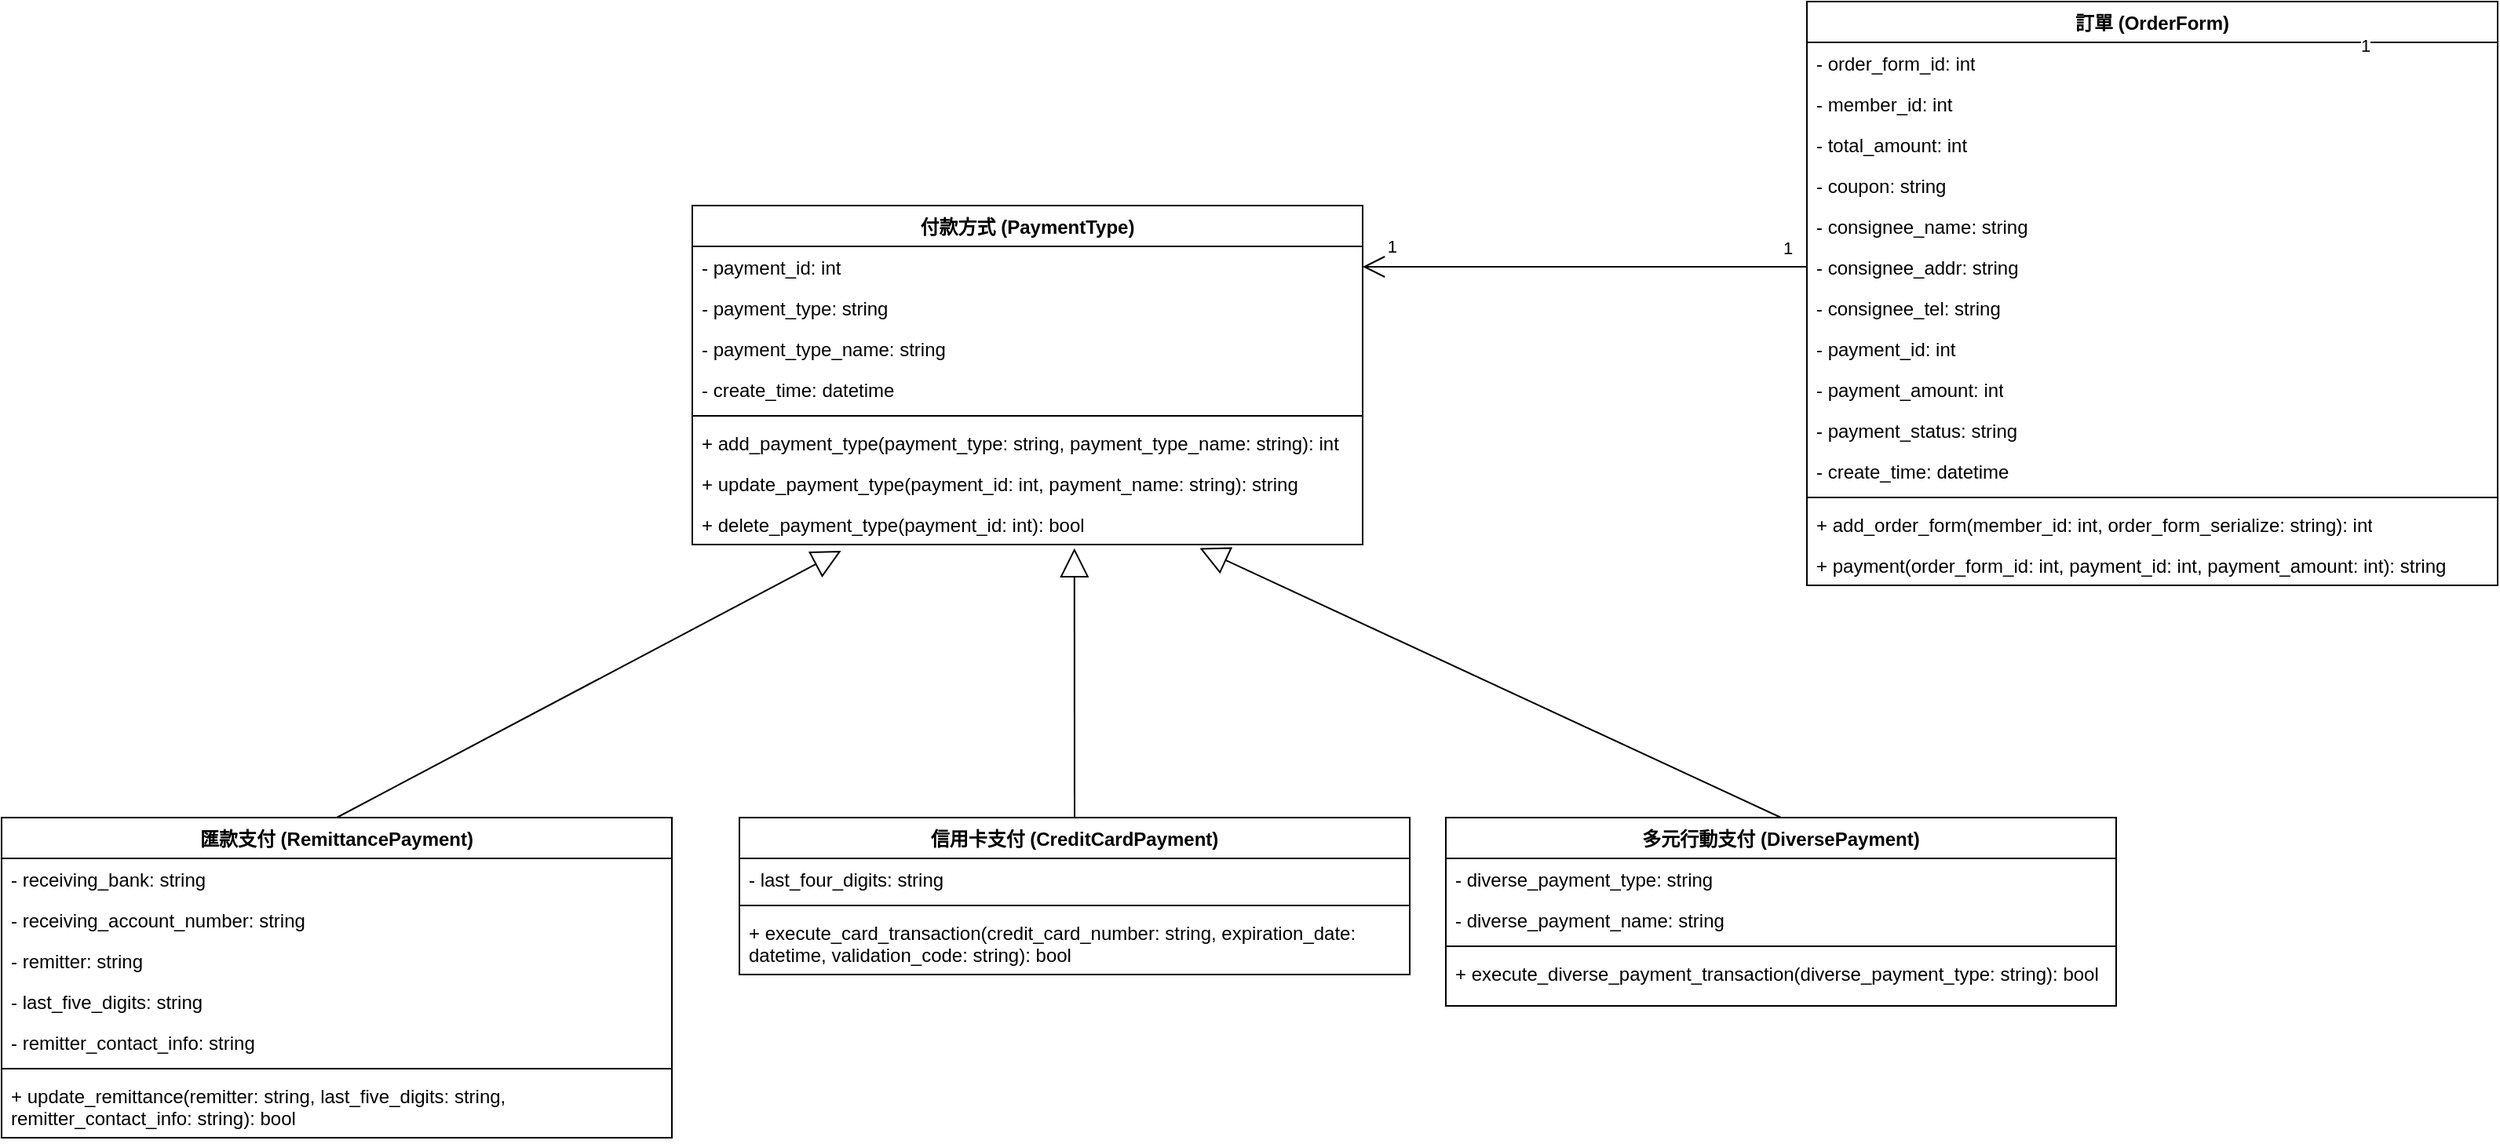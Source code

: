 <mxfile version="25.0.1">
  <diagram name="第 1 页" id="kN2KPB9RIJx70werJEgm">
    <mxGraphModel dx="2049" dy="1054" grid="1" gridSize="10" guides="1" tooltips="1" connect="1" arrows="1" fold="1" page="1" pageScale="1" pageWidth="1169" pageHeight="1654" math="0" shadow="0">
      <root>
        <mxCell id="0" />
        <mxCell id="1" parent="0" />
        <mxCell id="q0TdbtP4-X2V0STU8fqp-1" value="訂單 (OrderForm)" style="swimlane;fontStyle=1;align=center;verticalAlign=top;childLayout=stackLayout;horizontal=1;startSize=26;horizontalStack=0;resizeParent=1;resizeParentMax=0;resizeLast=0;collapsible=1;marginBottom=0;whiteSpace=wrap;html=1;" vertex="1" parent="1">
          <mxGeometry x="1490" y="210" width="440" height="372" as="geometry">
            <mxRectangle x="200" y="140" width="160" height="40" as="alternateBounds" />
          </mxGeometry>
        </mxCell>
        <mxCell id="q0TdbtP4-X2V0STU8fqp-2" value="- order_form_id: int" style="text;strokeColor=none;fillColor=none;align=left;verticalAlign=top;spacingLeft=4;spacingRight=4;overflow=hidden;rotatable=0;points=[[0,0.5],[1,0.5]];portConstraint=eastwest;whiteSpace=wrap;html=1;" vertex="1" parent="q0TdbtP4-X2V0STU8fqp-1">
          <mxGeometry y="26" width="440" height="26" as="geometry" />
        </mxCell>
        <mxCell id="q0TdbtP4-X2V0STU8fqp-3" value="- member_id: int" style="text;strokeColor=none;fillColor=none;align=left;verticalAlign=top;spacingLeft=4;spacingRight=4;overflow=hidden;rotatable=0;points=[[0,0.5],[1,0.5]];portConstraint=eastwest;whiteSpace=wrap;html=1;" vertex="1" parent="q0TdbtP4-X2V0STU8fqp-1">
          <mxGeometry y="52" width="440" height="26" as="geometry" />
        </mxCell>
        <mxCell id="q0TdbtP4-X2V0STU8fqp-4" value="- total_amount: int" style="text;strokeColor=none;fillColor=none;align=left;verticalAlign=top;spacingLeft=4;spacingRight=4;overflow=hidden;rotatable=0;points=[[0,0.5],[1,0.5]];portConstraint=eastwest;whiteSpace=wrap;html=1;" vertex="1" parent="q0TdbtP4-X2V0STU8fqp-1">
          <mxGeometry y="78" width="440" height="26" as="geometry" />
        </mxCell>
        <mxCell id="q0TdbtP4-X2V0STU8fqp-5" value="- coupon: string" style="text;strokeColor=none;fillColor=none;align=left;verticalAlign=top;spacingLeft=4;spacingRight=4;overflow=hidden;rotatable=0;points=[[0,0.5],[1,0.5]];portConstraint=eastwest;whiteSpace=wrap;html=1;" vertex="1" parent="q0TdbtP4-X2V0STU8fqp-1">
          <mxGeometry y="104" width="440" height="26" as="geometry" />
        </mxCell>
        <mxCell id="q0TdbtP4-X2V0STU8fqp-6" value="- consignee_name: string" style="text;strokeColor=none;fillColor=none;align=left;verticalAlign=top;spacingLeft=4;spacingRight=4;overflow=hidden;rotatable=0;points=[[0,0.5],[1,0.5]];portConstraint=eastwest;whiteSpace=wrap;html=1;" vertex="1" parent="q0TdbtP4-X2V0STU8fqp-1">
          <mxGeometry y="130" width="440" height="26" as="geometry" />
        </mxCell>
        <mxCell id="q0TdbtP4-X2V0STU8fqp-7" value="- consignee_addr: string" style="text;strokeColor=none;fillColor=none;align=left;verticalAlign=top;spacingLeft=4;spacingRight=4;overflow=hidden;rotatable=0;points=[[0,0.5],[1,0.5]];portConstraint=eastwest;whiteSpace=wrap;html=1;" vertex="1" parent="q0TdbtP4-X2V0STU8fqp-1">
          <mxGeometry y="156" width="440" height="26" as="geometry" />
        </mxCell>
        <mxCell id="q0TdbtP4-X2V0STU8fqp-8" value="- consignee_tel: string" style="text;strokeColor=none;fillColor=none;align=left;verticalAlign=top;spacingLeft=4;spacingRight=4;overflow=hidden;rotatable=0;points=[[0,0.5],[1,0.5]];portConstraint=eastwest;whiteSpace=wrap;html=1;" vertex="1" parent="q0TdbtP4-X2V0STU8fqp-1">
          <mxGeometry y="182" width="440" height="26" as="geometry" />
        </mxCell>
        <mxCell id="q0TdbtP4-X2V0STU8fqp-9" value="- payment_id: int" style="text;strokeColor=none;fillColor=none;align=left;verticalAlign=top;spacingLeft=4;spacingRight=4;overflow=hidden;rotatable=0;points=[[0,0.5],[1,0.5]];portConstraint=eastwest;whiteSpace=wrap;html=1;" vertex="1" parent="q0TdbtP4-X2V0STU8fqp-1">
          <mxGeometry y="208" width="440" height="26" as="geometry" />
        </mxCell>
        <mxCell id="q0TdbtP4-X2V0STU8fqp-10" value="- payment_amount: int" style="text;strokeColor=none;fillColor=none;align=left;verticalAlign=top;spacingLeft=4;spacingRight=4;overflow=hidden;rotatable=0;points=[[0,0.5],[1,0.5]];portConstraint=eastwest;whiteSpace=wrap;html=1;" vertex="1" parent="q0TdbtP4-X2V0STU8fqp-1">
          <mxGeometry y="234" width="440" height="26" as="geometry" />
        </mxCell>
        <mxCell id="q0TdbtP4-X2V0STU8fqp-11" value="- payment_status: string" style="text;strokeColor=none;fillColor=none;align=left;verticalAlign=top;spacingLeft=4;spacingRight=4;overflow=hidden;rotatable=0;points=[[0,0.5],[1,0.5]];portConstraint=eastwest;whiteSpace=wrap;html=1;" vertex="1" parent="q0TdbtP4-X2V0STU8fqp-1">
          <mxGeometry y="260" width="440" height="26" as="geometry" />
        </mxCell>
        <mxCell id="q0TdbtP4-X2V0STU8fqp-12" value="- create_time: datetime" style="text;strokeColor=none;fillColor=none;align=left;verticalAlign=top;spacingLeft=4;spacingRight=4;overflow=hidden;rotatable=0;points=[[0,0.5],[1,0.5]];portConstraint=eastwest;whiteSpace=wrap;html=1;" vertex="1" parent="q0TdbtP4-X2V0STU8fqp-1">
          <mxGeometry y="286" width="440" height="26" as="geometry" />
        </mxCell>
        <mxCell id="q0TdbtP4-X2V0STU8fqp-13" value="" style="line;strokeWidth=1;fillColor=none;align=left;verticalAlign=middle;spacingTop=-1;spacingLeft=3;spacingRight=3;rotatable=0;labelPosition=right;points=[];portConstraint=eastwest;strokeColor=inherit;" vertex="1" parent="q0TdbtP4-X2V0STU8fqp-1">
          <mxGeometry y="312" width="440" height="8" as="geometry" />
        </mxCell>
        <mxCell id="q0TdbtP4-X2V0STU8fqp-14" value="+ add_order_form(member_id: int, order_form_serialize: string): int" style="text;strokeColor=none;fillColor=none;align=left;verticalAlign=top;spacingLeft=4;spacingRight=4;overflow=hidden;rotatable=0;points=[[0,0.5],[1,0.5]];portConstraint=eastwest;whiteSpace=wrap;html=1;" vertex="1" parent="q0TdbtP4-X2V0STU8fqp-1">
          <mxGeometry y="320" width="440" height="26" as="geometry" />
        </mxCell>
        <mxCell id="q0TdbtP4-X2V0STU8fqp-15" value="+ payment(order_form_id: int, payment_id: int, payment_amount: int): string" style="text;strokeColor=none;fillColor=none;align=left;verticalAlign=top;spacingLeft=4;spacingRight=4;overflow=hidden;rotatable=0;points=[[0,0.5],[1,0.5]];portConstraint=eastwest;whiteSpace=wrap;html=1;" vertex="1" parent="q0TdbtP4-X2V0STU8fqp-1">
          <mxGeometry y="346" width="440" height="26" as="geometry" />
        </mxCell>
        <mxCell id="q0TdbtP4-X2V0STU8fqp-16" value="1" style="edgeLabel;resizable=0;html=1;align=left;verticalAlign=bottom;" connectable="0" vertex="1" parent="1">
          <mxGeometry x="1841" y="246" as="geometry" />
        </mxCell>
        <mxCell id="q0TdbtP4-X2V0STU8fqp-17" value="付款方式 (PaymentType)" style="swimlane;fontStyle=1;align=center;verticalAlign=top;childLayout=stackLayout;horizontal=1;startSize=26;horizontalStack=0;resizeParent=1;resizeParentMax=0;resizeLast=0;collapsible=1;marginBottom=0;whiteSpace=wrap;html=1;" vertex="1" parent="1">
          <mxGeometry x="780" y="340" width="427" height="216" as="geometry">
            <mxRectangle x="200" y="140" width="160" height="40" as="alternateBounds" />
          </mxGeometry>
        </mxCell>
        <mxCell id="q0TdbtP4-X2V0STU8fqp-18" value="- payment_id: int" style="text;strokeColor=none;fillColor=none;align=left;verticalAlign=top;spacingLeft=4;spacingRight=4;overflow=hidden;rotatable=0;points=[[0,0.5],[1,0.5]];portConstraint=eastwest;whiteSpace=wrap;html=1;" vertex="1" parent="q0TdbtP4-X2V0STU8fqp-17">
          <mxGeometry y="26" width="427" height="26" as="geometry" />
        </mxCell>
        <mxCell id="q0TdbtP4-X2V0STU8fqp-19" value="- payment_type: string" style="text;strokeColor=none;fillColor=none;align=left;verticalAlign=top;spacingLeft=4;spacingRight=4;overflow=hidden;rotatable=0;points=[[0,0.5],[1,0.5]];portConstraint=eastwest;whiteSpace=wrap;html=1;" vertex="1" parent="q0TdbtP4-X2V0STU8fqp-17">
          <mxGeometry y="52" width="427" height="26" as="geometry" />
        </mxCell>
        <mxCell id="q0TdbtP4-X2V0STU8fqp-20" value="- payment_type_name: string" style="text;strokeColor=none;fillColor=none;align=left;verticalAlign=top;spacingLeft=4;spacingRight=4;overflow=hidden;rotatable=0;points=[[0,0.5],[1,0.5]];portConstraint=eastwest;whiteSpace=wrap;html=1;" vertex="1" parent="q0TdbtP4-X2V0STU8fqp-17">
          <mxGeometry y="78" width="427" height="26" as="geometry" />
        </mxCell>
        <mxCell id="q0TdbtP4-X2V0STU8fqp-21" value="- create_time: datetime" style="text;strokeColor=none;fillColor=none;align=left;verticalAlign=top;spacingLeft=4;spacingRight=4;overflow=hidden;rotatable=0;points=[[0,0.5],[1,0.5]];portConstraint=eastwest;whiteSpace=wrap;html=1;" vertex="1" parent="q0TdbtP4-X2V0STU8fqp-17">
          <mxGeometry y="104" width="427" height="26" as="geometry" />
        </mxCell>
        <mxCell id="q0TdbtP4-X2V0STU8fqp-22" value="" style="line;strokeWidth=1;fillColor=none;align=left;verticalAlign=middle;spacingTop=-1;spacingLeft=3;spacingRight=3;rotatable=0;labelPosition=right;points=[];portConstraint=eastwest;strokeColor=inherit;" vertex="1" parent="q0TdbtP4-X2V0STU8fqp-17">
          <mxGeometry y="130" width="427" height="8" as="geometry" />
        </mxCell>
        <mxCell id="q0TdbtP4-X2V0STU8fqp-23" value="+ add_payment_type(payment_type: string, payment_type_name: string): int" style="text;strokeColor=none;fillColor=none;align=left;verticalAlign=top;spacingLeft=4;spacingRight=4;overflow=hidden;rotatable=0;points=[[0,0.5],[1,0.5]];portConstraint=eastwest;whiteSpace=wrap;html=1;" vertex="1" parent="q0TdbtP4-X2V0STU8fqp-17">
          <mxGeometry y="138" width="427" height="26" as="geometry" />
        </mxCell>
        <mxCell id="q0TdbtP4-X2V0STU8fqp-24" value="+ update_payment_type(payment_id: int, payment_name: string): string" style="text;strokeColor=none;fillColor=none;align=left;verticalAlign=top;spacingLeft=4;spacingRight=4;overflow=hidden;rotatable=0;points=[[0,0.5],[1,0.5]];portConstraint=eastwest;whiteSpace=wrap;html=1;" vertex="1" parent="q0TdbtP4-X2V0STU8fqp-17">
          <mxGeometry y="164" width="427" height="26" as="geometry" />
        </mxCell>
        <mxCell id="q0TdbtP4-X2V0STU8fqp-25" value="+ delete_payment_type(payment_id: int): bool" style="text;strokeColor=none;fillColor=none;align=left;verticalAlign=top;spacingLeft=4;spacingRight=4;overflow=hidden;rotatable=0;points=[[0,0.5],[1,0.5]];portConstraint=eastwest;whiteSpace=wrap;html=1;" vertex="1" parent="q0TdbtP4-X2V0STU8fqp-17">
          <mxGeometry y="190" width="427" height="26" as="geometry" />
        </mxCell>
        <mxCell id="q0TdbtP4-X2V0STU8fqp-26" value="" style="endArrow=open;endFill=1;endSize=12;html=1;rounded=0;exitX=0;exitY=0.5;exitDx=0;exitDy=0;entryX=1;entryY=0.5;entryDx=0;entryDy=0;" edge="1" parent="1" source="q0TdbtP4-X2V0STU8fqp-7" target="q0TdbtP4-X2V0STU8fqp-18">
          <mxGeometry relative="1" as="geometry">
            <mxPoint x="1390" y="350" as="sourcePoint" />
            <mxPoint x="1315" y="330" as="targetPoint" />
            <Array as="points" />
          </mxGeometry>
        </mxCell>
        <mxCell id="q0TdbtP4-X2V0STU8fqp-27" value="1" style="edgeLabel;resizable=0;html=1;align=left;verticalAlign=bottom;" connectable="0" vertex="1" parent="q0TdbtP4-X2V0STU8fqp-26">
          <mxGeometry x="-1" relative="1" as="geometry">
            <mxPoint x="-17" y="-4" as="offset" />
          </mxGeometry>
        </mxCell>
        <mxCell id="q0TdbtP4-X2V0STU8fqp-28" value="1" style="edgeLabel;resizable=0;html=1;align=right;verticalAlign=bottom;" connectable="0" vertex="1" parent="q0TdbtP4-X2V0STU8fqp-26">
          <mxGeometry x="1" relative="1" as="geometry">
            <mxPoint x="22" y="-5" as="offset" />
          </mxGeometry>
        </mxCell>
        <mxCell id="q0TdbtP4-X2V0STU8fqp-29" value="多元行動支付 (DiversePayment)" style="swimlane;fontStyle=1;align=center;verticalAlign=top;childLayout=stackLayout;horizontal=1;startSize=26;horizontalStack=0;resizeParent=1;resizeParentMax=0;resizeLast=0;collapsible=1;marginBottom=0;whiteSpace=wrap;html=1;" vertex="1" parent="1">
          <mxGeometry x="1260" y="730" width="427" height="120" as="geometry">
            <mxRectangle x="200" y="140" width="160" height="40" as="alternateBounds" />
          </mxGeometry>
        </mxCell>
        <mxCell id="q0TdbtP4-X2V0STU8fqp-30" value="- diverse_payment_type: string" style="text;strokeColor=none;fillColor=none;align=left;verticalAlign=top;spacingLeft=4;spacingRight=4;overflow=hidden;rotatable=0;points=[[0,0.5],[1,0.5]];portConstraint=eastwest;whiteSpace=wrap;html=1;" vertex="1" parent="q0TdbtP4-X2V0STU8fqp-29">
          <mxGeometry y="26" width="427" height="26" as="geometry" />
        </mxCell>
        <mxCell id="q0TdbtP4-X2V0STU8fqp-31" value="- diverse_payment_name: string" style="text;strokeColor=none;fillColor=none;align=left;verticalAlign=top;spacingLeft=4;spacingRight=4;overflow=hidden;rotatable=0;points=[[0,0.5],[1,0.5]];portConstraint=eastwest;whiteSpace=wrap;html=1;" vertex="1" parent="q0TdbtP4-X2V0STU8fqp-29">
          <mxGeometry y="52" width="427" height="26" as="geometry" />
        </mxCell>
        <mxCell id="q0TdbtP4-X2V0STU8fqp-32" value="" style="line;strokeWidth=1;fillColor=none;align=left;verticalAlign=middle;spacingTop=-1;spacingLeft=3;spacingRight=3;rotatable=0;labelPosition=right;points=[];portConstraint=eastwest;strokeColor=inherit;" vertex="1" parent="q0TdbtP4-X2V0STU8fqp-29">
          <mxGeometry y="78" width="427" height="8" as="geometry" />
        </mxCell>
        <mxCell id="q0TdbtP4-X2V0STU8fqp-33" value="+ execute_diverse_payment_transaction(diverse_payment_type: string): bool" style="text;strokeColor=none;fillColor=none;align=left;verticalAlign=top;spacingLeft=4;spacingRight=4;overflow=hidden;rotatable=0;points=[[0,0.5],[1,0.5]];portConstraint=eastwest;whiteSpace=wrap;html=1;" vertex="1" parent="q0TdbtP4-X2V0STU8fqp-29">
          <mxGeometry y="86" width="427" height="34" as="geometry" />
        </mxCell>
        <mxCell id="q0TdbtP4-X2V0STU8fqp-34" value="" style="endArrow=block;endSize=16;endFill=0;html=1;rounded=0;exitX=0.5;exitY=0;exitDx=0;exitDy=0;entryX=0.757;entryY=1.09;entryDx=0;entryDy=0;entryPerimeter=0;" edge="1" parent="1" source="q0TdbtP4-X2V0STU8fqp-29" target="q0TdbtP4-X2V0STU8fqp-25">
          <mxGeometry width="160" relative="1" as="geometry">
            <mxPoint x="720" y="310" as="sourcePoint" />
            <mxPoint x="1100" y="450" as="targetPoint" />
          </mxGeometry>
        </mxCell>
        <mxCell id="q0TdbtP4-X2V0STU8fqp-35" value="信用卡支付 (CreditCardPayment)" style="swimlane;fontStyle=1;align=center;verticalAlign=top;childLayout=stackLayout;horizontal=1;startSize=26;horizontalStack=0;resizeParent=1;resizeParentMax=0;resizeLast=0;collapsible=1;marginBottom=0;whiteSpace=wrap;html=1;" vertex="1" parent="1">
          <mxGeometry x="810" y="730" width="427" height="100" as="geometry">
            <mxRectangle x="200" y="140" width="160" height="40" as="alternateBounds" />
          </mxGeometry>
        </mxCell>
        <mxCell id="q0TdbtP4-X2V0STU8fqp-36" value="- last_four_digits: string" style="text;strokeColor=none;fillColor=none;align=left;verticalAlign=top;spacingLeft=4;spacingRight=4;overflow=hidden;rotatable=0;points=[[0,0.5],[1,0.5]];portConstraint=eastwest;whiteSpace=wrap;html=1;" vertex="1" parent="q0TdbtP4-X2V0STU8fqp-35">
          <mxGeometry y="26" width="427" height="26" as="geometry" />
        </mxCell>
        <mxCell id="q0TdbtP4-X2V0STU8fqp-37" value="" style="line;strokeWidth=1;fillColor=none;align=left;verticalAlign=middle;spacingTop=-1;spacingLeft=3;spacingRight=3;rotatable=0;labelPosition=right;points=[];portConstraint=eastwest;strokeColor=inherit;" vertex="1" parent="q0TdbtP4-X2V0STU8fqp-35">
          <mxGeometry y="52" width="427" height="8" as="geometry" />
        </mxCell>
        <mxCell id="q0TdbtP4-X2V0STU8fqp-38" value="+ execute_card_transaction(credit_card_number: string, expiration_date: datetime, validation_code: string): bool" style="text;strokeColor=none;fillColor=none;align=left;verticalAlign=top;spacingLeft=4;spacingRight=4;overflow=hidden;rotatable=0;points=[[0,0.5],[1,0.5]];portConstraint=eastwest;whiteSpace=wrap;html=1;" vertex="1" parent="q0TdbtP4-X2V0STU8fqp-35">
          <mxGeometry y="60" width="427" height="40" as="geometry" />
        </mxCell>
        <mxCell id="q0TdbtP4-X2V0STU8fqp-39" value="" style="endArrow=block;endSize=16;endFill=0;html=1;rounded=0;exitX=0.5;exitY=0;exitDx=0;exitDy=0;entryX=0.57;entryY=1.09;entryDx=0;entryDy=0;entryPerimeter=0;" edge="1" parent="1" source="q0TdbtP4-X2V0STU8fqp-35" target="q0TdbtP4-X2V0STU8fqp-25">
          <mxGeometry width="160" relative="1" as="geometry">
            <mxPoint x="1254" y="740" as="sourcePoint" />
            <mxPoint x="994" y="570" as="targetPoint" />
          </mxGeometry>
        </mxCell>
        <mxCell id="q0TdbtP4-X2V0STU8fqp-40" value="匯款支付 (RemittancePayment)" style="swimlane;fontStyle=1;align=center;verticalAlign=top;childLayout=stackLayout;horizontal=1;startSize=26;horizontalStack=0;resizeParent=1;resizeParentMax=0;resizeLast=0;collapsible=1;marginBottom=0;whiteSpace=wrap;html=1;" vertex="1" parent="1">
          <mxGeometry x="340" y="730" width="427" height="204" as="geometry">
            <mxRectangle x="200" y="140" width="160" height="40" as="alternateBounds" />
          </mxGeometry>
        </mxCell>
        <mxCell id="q0TdbtP4-X2V0STU8fqp-41" value="- receiving_bank: string" style="text;strokeColor=none;fillColor=none;align=left;verticalAlign=top;spacingLeft=4;spacingRight=4;overflow=hidden;rotatable=0;points=[[0,0.5],[1,0.5]];portConstraint=eastwest;whiteSpace=wrap;html=1;" vertex="1" parent="q0TdbtP4-X2V0STU8fqp-40">
          <mxGeometry y="26" width="427" height="26" as="geometry" />
        </mxCell>
        <mxCell id="q0TdbtP4-X2V0STU8fqp-42" value="- receiving_account_number: string" style="text;strokeColor=none;fillColor=none;align=left;verticalAlign=top;spacingLeft=4;spacingRight=4;overflow=hidden;rotatable=0;points=[[0,0.5],[1,0.5]];portConstraint=eastwest;whiteSpace=wrap;html=1;" vertex="1" parent="q0TdbtP4-X2V0STU8fqp-40">
          <mxGeometry y="52" width="427" height="26" as="geometry" />
        </mxCell>
        <mxCell id="q0TdbtP4-X2V0STU8fqp-43" value="- remitter: string" style="text;strokeColor=none;fillColor=none;align=left;verticalAlign=top;spacingLeft=4;spacingRight=4;overflow=hidden;rotatable=0;points=[[0,0.5],[1,0.5]];portConstraint=eastwest;whiteSpace=wrap;html=1;" vertex="1" parent="q0TdbtP4-X2V0STU8fqp-40">
          <mxGeometry y="78" width="427" height="26" as="geometry" />
        </mxCell>
        <mxCell id="q0TdbtP4-X2V0STU8fqp-44" value="- last_five_digits: string" style="text;strokeColor=none;fillColor=none;align=left;verticalAlign=top;spacingLeft=4;spacingRight=4;overflow=hidden;rotatable=0;points=[[0,0.5],[1,0.5]];portConstraint=eastwest;whiteSpace=wrap;html=1;" vertex="1" parent="q0TdbtP4-X2V0STU8fqp-40">
          <mxGeometry y="104" width="427" height="26" as="geometry" />
        </mxCell>
        <mxCell id="q0TdbtP4-X2V0STU8fqp-45" value="- remitter_contact_info: string" style="text;strokeColor=none;fillColor=none;align=left;verticalAlign=top;spacingLeft=4;spacingRight=4;overflow=hidden;rotatable=0;points=[[0,0.5],[1,0.5]];portConstraint=eastwest;whiteSpace=wrap;html=1;" vertex="1" parent="q0TdbtP4-X2V0STU8fqp-40">
          <mxGeometry y="130" width="427" height="26" as="geometry" />
        </mxCell>
        <mxCell id="q0TdbtP4-X2V0STU8fqp-46" value="" style="line;strokeWidth=1;fillColor=none;align=left;verticalAlign=middle;spacingTop=-1;spacingLeft=3;spacingRight=3;rotatable=0;labelPosition=right;points=[];portConstraint=eastwest;strokeColor=inherit;" vertex="1" parent="q0TdbtP4-X2V0STU8fqp-40">
          <mxGeometry y="156" width="427" height="8" as="geometry" />
        </mxCell>
        <mxCell id="q0TdbtP4-X2V0STU8fqp-47" value="+ update_remittance(remitter: string, last_five_digits: string, remitter_contact_info: string): bool" style="text;strokeColor=none;fillColor=none;align=left;verticalAlign=top;spacingLeft=4;spacingRight=4;overflow=hidden;rotatable=0;points=[[0,0.5],[1,0.5]];portConstraint=eastwest;whiteSpace=wrap;html=1;" vertex="1" parent="q0TdbtP4-X2V0STU8fqp-40">
          <mxGeometry y="164" width="427" height="40" as="geometry" />
        </mxCell>
        <mxCell id="q0TdbtP4-X2V0STU8fqp-48" value="" style="endArrow=block;endSize=16;endFill=0;html=1;rounded=0;exitX=0.5;exitY=0;exitDx=0;exitDy=0;entryX=0.222;entryY=1.154;entryDx=0;entryDy=0;entryPerimeter=0;" edge="1" parent="1" source="q0TdbtP4-X2V0STU8fqp-40" target="q0TdbtP4-X2V0STU8fqp-25">
          <mxGeometry width="160" relative="1" as="geometry">
            <mxPoint x="874" y="730" as="sourcePoint" />
            <mxPoint x="988" y="568" as="targetPoint" />
          </mxGeometry>
        </mxCell>
      </root>
    </mxGraphModel>
  </diagram>
</mxfile>

